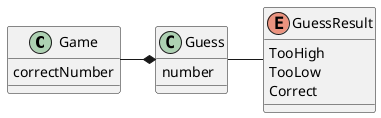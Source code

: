 ﻿@startuml

class Game{
    correctNumber
}

class Guess {
    number
}

enum GuessResult{
    TooHigh
    TooLow
    Correct
}

Guess - GuessResult
Game -* Guess

@enduml